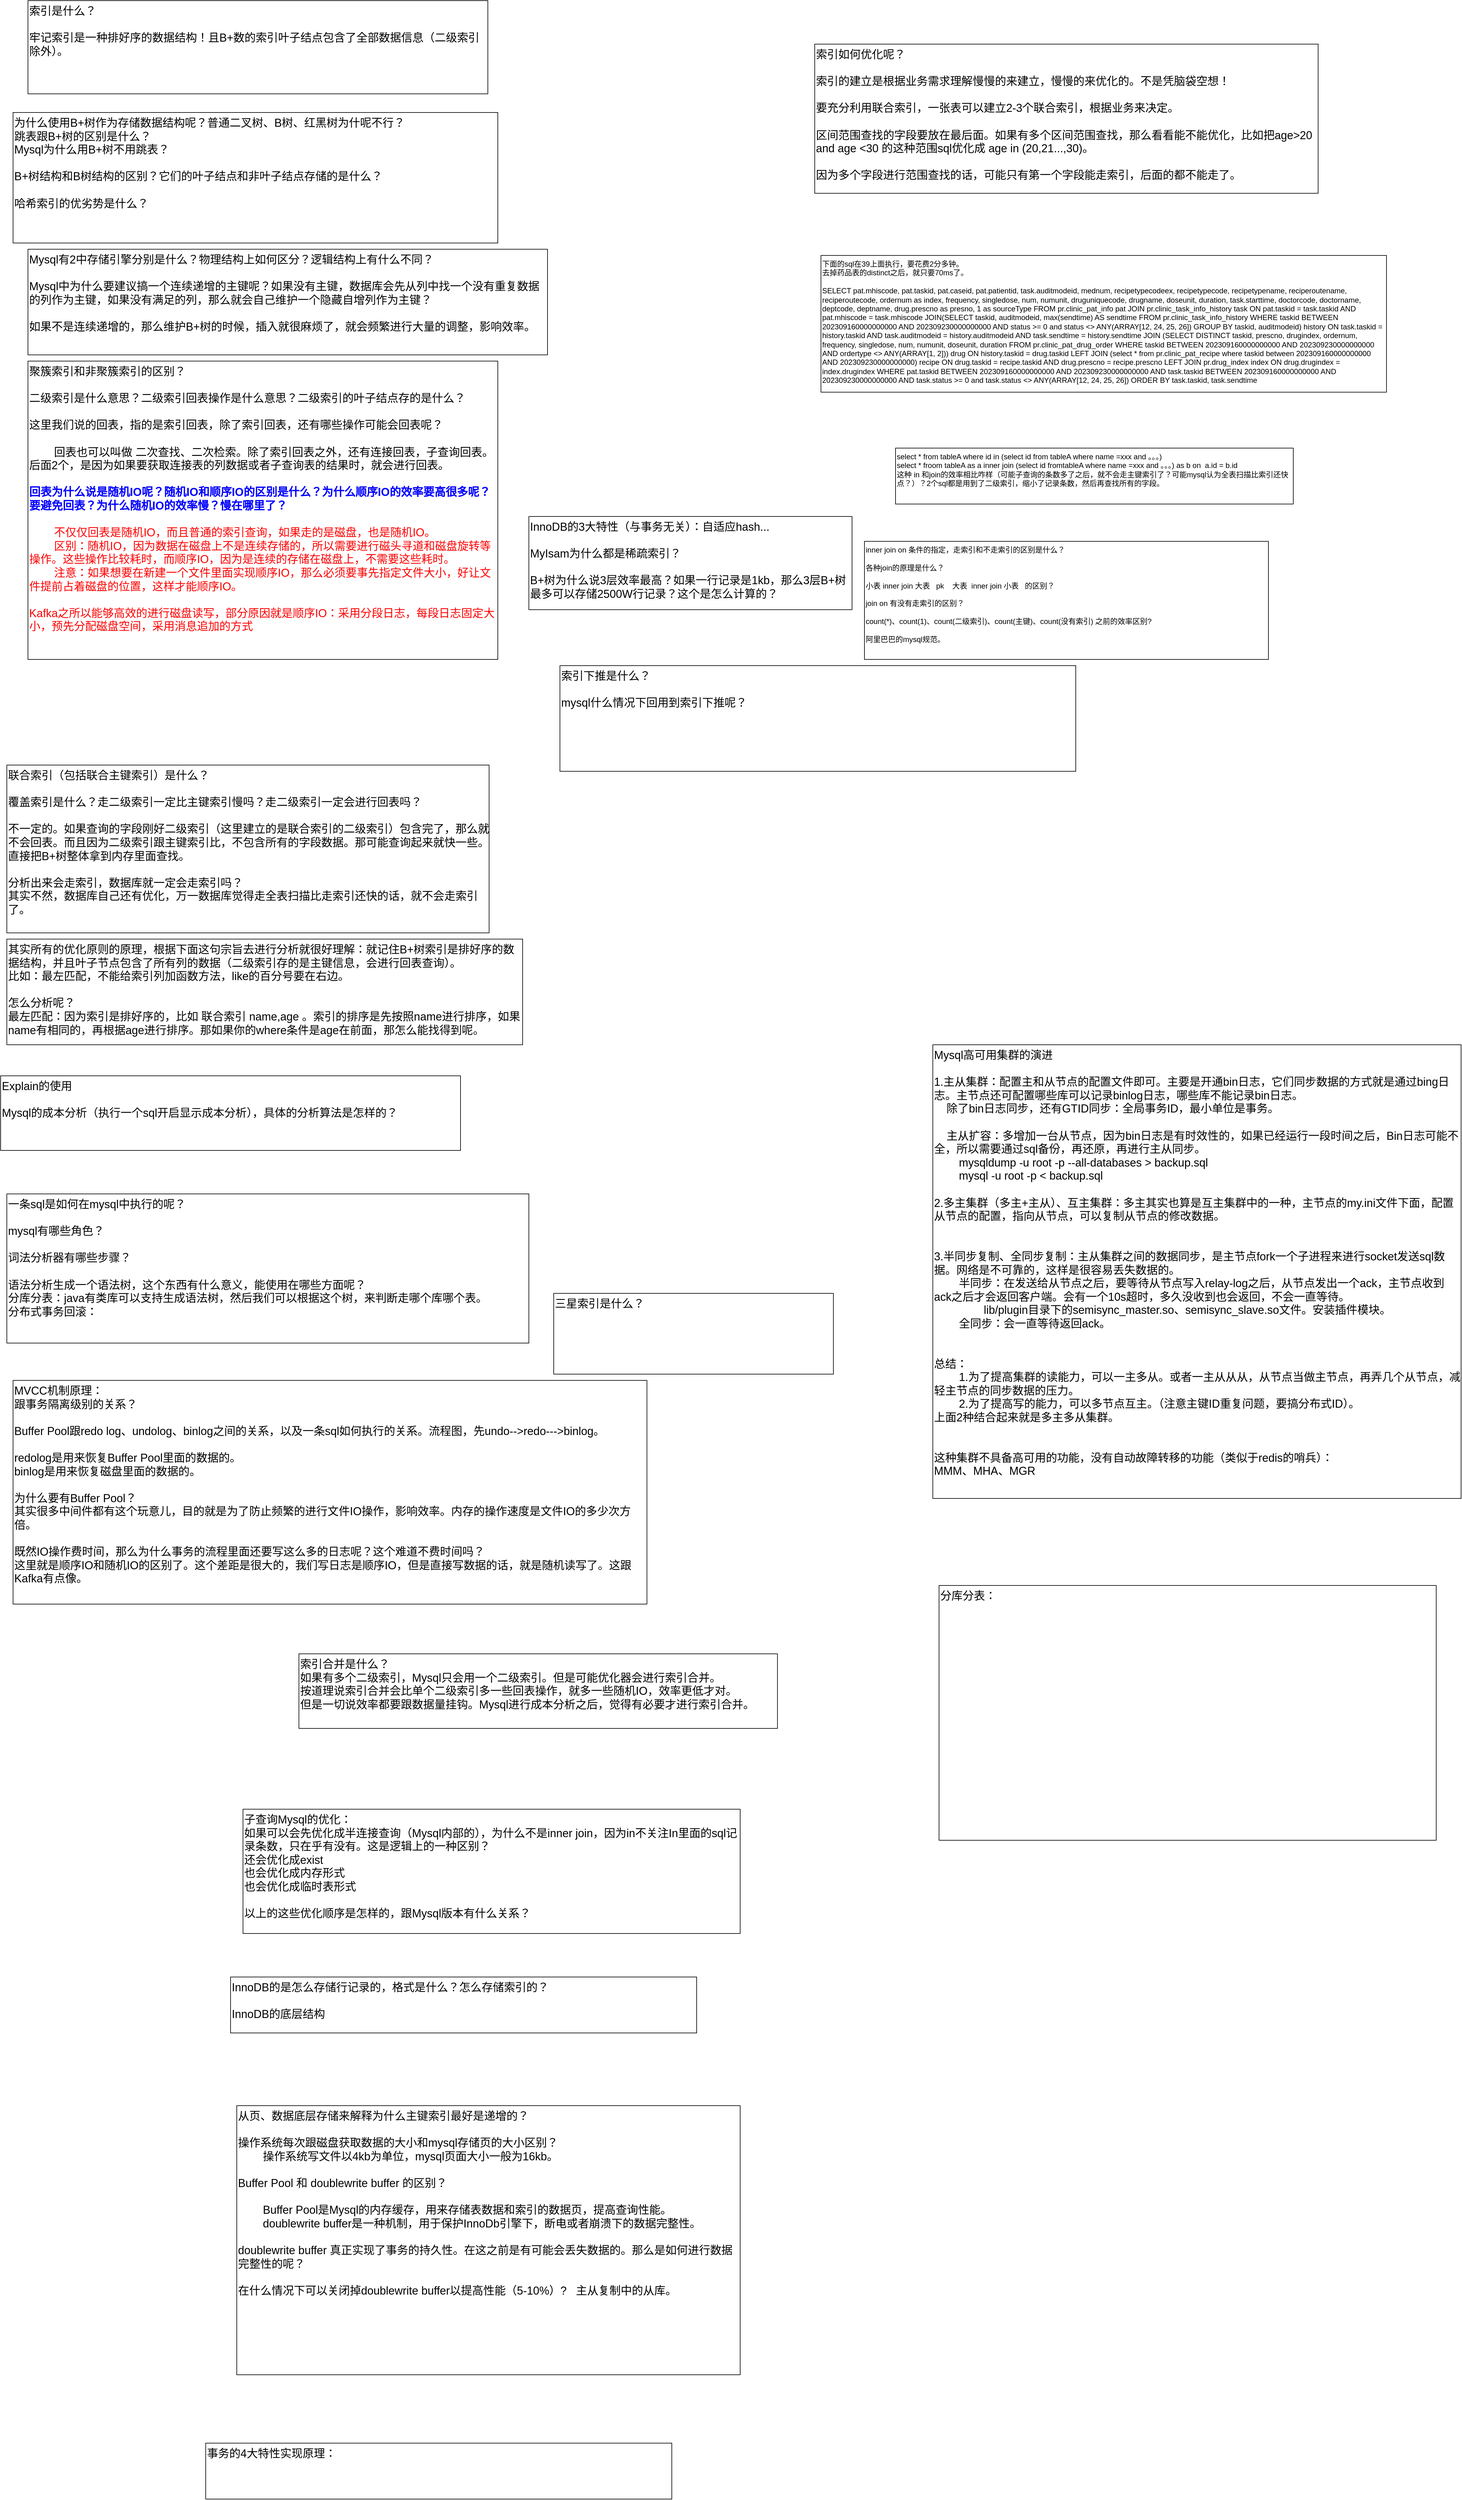 <mxfile version="22.1.7" type="github">
  <diagram name="第 1 页" id="L6XU-YJSm6NN8EeBNm4k">
    <mxGraphModel dx="1434" dy="1927" grid="1" gridSize="10" guides="1" tooltips="1" connect="1" arrows="1" fold="1" page="1" pageScale="1" pageWidth="827" pageHeight="1169" math="0" shadow="0">
      <root>
        <mxCell id="0" />
        <mxCell id="1" parent="0" />
        <mxCell id="aYSDuqsWhtXODDXYn9be-1" value="&lt;font style=&quot;font-size: 18px;&quot;&gt;为什么使用B+树作为存储数据结构呢？普通二叉树、B树、红黑树为什呢不行？&lt;br&gt;跳表跟B+树的区别是什么？&lt;br style=&quot;border-color: var(--border-color);&quot;&gt;&lt;span style=&quot;&quot;&gt;Mysql为什么用B+树不用跳表？&lt;/span&gt;&lt;br&gt;&lt;br&gt;B+树结构和B树结构的区别？它们的叶子结点和非叶子结点存储的是什么？&lt;br&gt;&lt;br&gt;哈希索引的优劣势是什么？&lt;br&gt;&lt;br&gt;&lt;/font&gt;" style="rounded=0;whiteSpace=wrap;html=1;verticalAlign=top;align=left;" parent="1" vertex="1">
          <mxGeometry x="20" y="20" width="780" height="210" as="geometry" />
        </mxCell>
        <mxCell id="aYSDuqsWhtXODDXYn9be-2" value="&lt;font style=&quot;font-size: 18px;&quot;&gt;Mysql有2中存储引擎分别是什么？物理结构上如何区分？逻辑结构上有什么不同？&lt;br&gt;&lt;br&gt;Mysql中为什么要建议搞一个连续递增的主键呢？如果没有主键，数据库会先从列中找一个没有重复数据的列作为主键，如果没有满足的列，那么就会自己维护一个隐藏自增列作为主键？&lt;br&gt;&lt;br&gt;如果不是连续递增的，那么维护B+树的时候，插入就很麻烦了，就会频繁进行大量的调整，影响效率。&lt;br&gt;&lt;/font&gt;" style="rounded=0;whiteSpace=wrap;html=1;verticalAlign=top;align=left;" parent="1" vertex="1">
          <mxGeometry x="44" y="240" width="836" height="170" as="geometry" />
        </mxCell>
        <mxCell id="aYSDuqsWhtXODDXYn9be-3" value="&lt;font style=&quot;font-size: 18px;&quot;&gt;聚簇索引和非聚簇索引的区别？&lt;br&gt;&lt;br&gt;二级索引是什么意思？二级索引回表操作是什么意思？二级索引的叶子结点存的是什么？&lt;br&gt;&lt;br&gt;这里我们说的回表，指的是索引回表，除了索引回表，还有哪些操作可能会回表呢？&lt;br&gt;&lt;br&gt;&lt;span style=&quot;white-space: pre;&quot;&gt;&#x9;&lt;/span&gt;回表也可以叫做 二次查找、二次检索。除了索引回表之外，还有连接回表，子查询回表。后面2个，是因为如果要获取连接表的列数据或者子查询表的结果时，就会进行回表。&lt;br&gt;&lt;br&gt;&lt;b&gt;&lt;font color=&quot;#0000ff&quot;&gt;回表为什么说是随机IO呢？随机IO和顺序IO的区别是什么？为什么顺序IO的效率要高很多呢？要避免回表？为什么随机IO的效率慢？慢在哪里了？&lt;/font&gt;&lt;/b&gt;&lt;br&gt;&lt;span style=&quot;white-space: pre;&quot;&gt;&#x9;&lt;/span&gt;&lt;br&gt;&lt;span style=&quot;white-space: pre;&quot;&gt;&#x9;&lt;/span&gt;&lt;font color=&quot;#ff0000&quot;&gt;不仅仅回表是随机IO，而且普通的索引查询，如果走的是磁盘，也是随机IO。&lt;br&gt;&lt;span style=&quot;white-space: pre;&quot;&gt;&#x9;&lt;/span&gt;区别：随机IO，因为数据在磁盘上不是连续存储的，所以需要进行磁头寻道和磁盘旋转等操作。这些操作比较耗时，而顺序IO，因为是连续的存储在磁盘上，不需要这些耗时。&lt;br&gt;&lt;span style=&quot;white-space: pre;&quot;&gt;&#x9;&lt;/span&gt;注意：如果想要在新建一个文件里面实现顺序IO，那么必须要事先指定文件大小，好让文件提前占着磁盘的位置，这样才能顺序IO。&lt;br&gt;&lt;br&gt;Kafka之所以能够高效的进行磁盘读写，部分原因就是顺序IO：采用分段日志，每段日志固定大小，预先分配磁盘空间，采用消息追加的方式&lt;/font&gt;&lt;br&gt;&lt;/font&gt;" style="rounded=0;whiteSpace=wrap;html=1;verticalAlign=top;align=left;" parent="1" vertex="1">
          <mxGeometry x="44" y="420" width="756" height="480" as="geometry" />
        </mxCell>
        <mxCell id="DzlcBEAfJtIRjQRNxWo9-1" value="&lt;font style=&quot;font-size: 18px;&quot;&gt;Explain的使用&lt;br&gt;&lt;br&gt;Mysql的成本分析（执行一个sql开启显示成本分析），具体的分析算法是怎样的？&lt;br&gt;&lt;/font&gt;" style="rounded=0;whiteSpace=wrap;html=1;verticalAlign=top;align=left;" parent="1" vertex="1">
          <mxGeometry y="1570" width="740" height="120" as="geometry" />
        </mxCell>
        <mxCell id="PFGi73NgZuRSLPyA7w7K-1" value="&lt;font style=&quot;font-size: 18px;&quot;&gt;联合索引（包括联合主键索引）是什么？&lt;br&gt;&lt;br&gt;覆盖索引是什么？走二级索引一定比主键索引慢吗？走二级索引一定会进行回表吗？&lt;br&gt;&lt;br&gt;不一定的。如果查询的字段刚好二级索引（这里建立的是联合索引的二级索引）包含完了，那么就不会回表。而且因为二级索引跟主键索引比，不包含所有的字段数据。那可能查询起来就快一些。直接把B+树整体拿到内存里面查找。&lt;br&gt;&lt;br&gt;分析出来会走索引，数据库就一定会走索引吗？&lt;br&gt;其实不然，数据库自己还有优化，万一数据库觉得走全表扫描比走索引还快的话，就不会走索引了。&lt;br&gt;&lt;br&gt;&lt;br&gt;&lt;/font&gt;" style="rounded=0;whiteSpace=wrap;html=1;verticalAlign=top;align=left;" parent="1" vertex="1">
          <mxGeometry x="10" y="1070" width="776" height="270" as="geometry" />
        </mxCell>
        <mxCell id="PFGi73NgZuRSLPyA7w7K-2" value="&lt;font style=&quot;font-size: 18px;&quot;&gt;索引是什么？&lt;br&gt;&lt;br&gt;牢记索引是一种排好序的数据结构！且B+数的索引叶子结点包含了全部数据信息（二级索引除外）。&lt;br&gt;&lt;/font&gt;" style="rounded=0;whiteSpace=wrap;html=1;verticalAlign=top;align=left;" parent="1" vertex="1">
          <mxGeometry x="44" y="-160" width="740" height="150" as="geometry" />
        </mxCell>
        <mxCell id="PFGi73NgZuRSLPyA7w7K-3" value="&lt;font style=&quot;font-size: 18px;&quot;&gt;其实所有的优化原则的原理，根据下面这句宗旨去进行分析就很好理解：就记住B+树索引是排好序的数据结构，并且叶子节点包含了所有列的数据（二级索引存的是主键信息，会进行回表查询）。&lt;br style=&quot;border-color: var(--border-color);&quot;&gt;比如：最左匹配，不能给索引列加函数方法，like的百分号要在右边。&lt;br&gt;&lt;br style=&quot;border-color: var(--border-color);&quot;&gt;怎么分析呢？&lt;br style=&quot;border-color: var(--border-color);&quot;&gt;最左匹配：因为索引是排好序的，比如 联合索引 name,age 。索引的排序是先按照name进行排序，如果name有相同的，再根据age进行排序。那如果你的where条件是age在前面，那怎么能找得到呢。&lt;br&gt;&lt;/font&gt;" style="rounded=0;whiteSpace=wrap;html=1;verticalAlign=top;align=left;" parent="1" vertex="1">
          <mxGeometry x="10" y="1350" width="830" height="170" as="geometry" />
        </mxCell>
        <mxCell id="r750OqilGSKwBD_I3ron-2" value="&lt;font style=&quot;font-size: 18px;&quot;&gt;索引下推是什么？&lt;br&gt;&lt;br&gt;mysql什么情况下回用到索引下推呢？&lt;br&gt;&lt;/font&gt;" style="rounded=0;whiteSpace=wrap;html=1;verticalAlign=top;align=left;" parent="1" vertex="1">
          <mxGeometry x="900" y="910" width="830" height="170" as="geometry" />
        </mxCell>
        <mxCell id="r750OqilGSKwBD_I3ron-3" value="&lt;font style=&quot;font-size: 18px;&quot;&gt;一条sql是如何在mysql中执行的呢？&lt;br&gt;&lt;br&gt;mysql有哪些角色？&lt;br&gt;&lt;br&gt;词法分析器有哪些步骤？&lt;br&gt;&lt;br&gt;语法分析生成一个语法树，这个东西有什么意义，能使用在哪些方面呢？&lt;br&gt;分库分表：java有类库可以支持生成语法树，然后我们可以根据这个树，来判断走哪个库哪个表。&lt;br&gt;分布式事务回滚：&lt;br&gt;&lt;/font&gt;" style="rounded=0;whiteSpace=wrap;html=1;verticalAlign=top;align=left;" parent="1" vertex="1">
          <mxGeometry x="10" y="1760" width="840" height="240" as="geometry" />
        </mxCell>
        <mxCell id="MdRjEa7SP88yfNxcg5VE-1" value="&lt;font style=&quot;font-size: 18px;&quot;&gt;索引如何优化呢？&lt;br&gt;&lt;br&gt;索引的建立是根据业务需求理解慢慢的来建立，慢慢的来优化的。不是凭脑袋空想！&lt;br&gt;&lt;br&gt;要充分利用联合索引，一张表可以建立2-3个联合索引，根据业务来决定。&lt;br&gt;&lt;br&gt;区间范围查找的字段要放在最后面。如果有多个区间范围查找，那么看看能不能优化，比如把age&amp;gt;20 and age &amp;lt;30 的这种范围sql优化成 age in (20,21...,30)。&lt;br&gt;&lt;br&gt;因为多个字段进行范围查找的话，可能只有第一个字段能走索引，后面的都不能走了。&lt;br&gt;&lt;/font&gt;" style="rounded=0;whiteSpace=wrap;html=1;verticalAlign=top;align=left;" parent="1" vertex="1">
          <mxGeometry x="1310" y="-90" width="810" height="240" as="geometry" />
        </mxCell>
        <mxCell id="MdRjEa7SP88yfNxcg5VE-2" value="下面的sql在39上面执行，要花费2分多钟。&lt;br&gt;去掉药品表的distinct之后，就只要70ms了。&lt;br&gt;&lt;br&gt;SELECT pat.mhiscode, pat.taskid, pat.caseid, pat.patientid, task.auditmodeid, mednum, recipetypecodeex, recipetypecode, recipetypename, reciperoutename, reciperoutecode, ordernum as index, frequency, singledose, num, numunit, druguniquecode, drugname, doseunit, duration, task.starttime, doctorcode, doctorname, deptcode, deptname, drug.prescno as presno, 1 as sourceType FROM pr.clinic_pat_info pat JOIN pr.clinic_task_info_history task ON pat.taskid = task.taskid AND pat.mhiscode = task.mhiscode JOIN(SELECT taskid, auditmodeid, max(sendtime) AS sendtime FROM pr.clinic_task_info_history WHERE taskid BETWEEN 202309160000000000 AND 202309230000000000 AND status &amp;gt;= 0 and status &amp;lt;&amp;gt; ANY(ARRAY[12, 24, 25, 26]) GROUP BY taskid, auditmodeid) history ON task.taskid = history.taskid AND task.auditmodeid = history.auditmodeid AND task.sendtime = history.sendtime JOIN (SELECT DISTINCT taskid, prescno, drugindex, ordernum, frequency, singledose, num, numunit, doseunit, duration FROM pr.clinic_pat_drug_order WHERE taskid BETWEEN 202309160000000000 AND 202309230000000000 AND ordertype &amp;lt;&amp;gt; ANY(ARRAY[1, 2])) drug ON history.taskid = drug.taskid LEFT JOIN (select * from pr.clinic_pat_recipe where taskid between 202309160000000000 AND 202309230000000000) recipe ON drug.taskid = recipe.taskid AND drug.prescno = recipe.prescno LEFT JOIN pr.drug_index index ON drug.drugindex = index.drugindex WHERE pat.taskid BETWEEN 202309160000000000 AND 202309230000000000 AND task.taskid BETWEEN 202309160000000000 AND &lt;br&gt;202309230000000000 AND task.status &amp;gt;= 0 and task.status &amp;lt;&amp;gt; ANY(ARRAY[12, 24, 25, 26]) ORDER BY task.taskid, task.sendtime" style="rounded=0;whiteSpace=wrap;html=1;verticalAlign=top;align=left;" parent="1" vertex="1">
          <mxGeometry x="1320" y="250" width="910" height="220" as="geometry" />
        </mxCell>
        <mxCell id="X4JwkC8u1-y5Jrn2BpA5-1" value="select * from tableA where id in (select id from tableA where name =xxx and 。。。)&lt;br&gt;select * froom tableA as a inner join (select id fromtableA where name =xxx and 。。。) as b on&amp;nbsp; a.id = b.id&lt;br&gt;这种 in 和join的效率相比咋样（可能子查询的条数多了之后，就不会走主键索引了？可能mysql认为全表扫描比索引还快点？）？2个sql都是用到了二级索引，缩小了记录条数，然后再查找所有的字段。" style="rounded=0;whiteSpace=wrap;html=1;verticalAlign=top;align=left;" parent="1" vertex="1">
          <mxGeometry x="1440" y="560" width="640" height="90" as="geometry" />
        </mxCell>
        <mxCell id="X4JwkC8u1-y5Jrn2BpA5-2" value="inner join on 条件的指定，走索引和不走索引的区别是什么？&lt;br&gt;&lt;br&gt;各种join的原理是什么？&lt;br&gt;&lt;br&gt;小表 inner join 大表&amp;nbsp; &amp;nbsp;pk&amp;nbsp; &amp;nbsp; 大表&amp;nbsp; inner join 小表&amp;nbsp; &amp;nbsp;的区别？&lt;br&gt;&lt;br&gt;join on 有没有走索引的区别？&lt;br&gt;&lt;br&gt;count(*)、count(1)、count(二级索引)、count(主键)、count(没有索引) 之前的效率区别?&lt;br&gt;&lt;br&gt;阿里巴巴的mysql规范。" style="rounded=0;whiteSpace=wrap;html=1;verticalAlign=top;align=left;" parent="1" vertex="1">
          <mxGeometry x="1390" y="710" width="650" height="190" as="geometry" />
        </mxCell>
        <mxCell id="1pvLfjOu5_eiv0kYw-xj-1" value="&lt;font style=&quot;font-size: 18px;&quot;&gt;MVCC机制原理：&lt;br&gt;跟事务隔离级别的关系？&lt;br&gt;&lt;br&gt;Buffer Pool跟redo log、undolog、binlog之间的关系，以及一条sql如何执行的关系。流程图，先undo--&amp;gt;redo---&amp;gt;binlog。&lt;br&gt;&lt;br&gt;redolog是用来恢复Buffer Pool里面的数据的。&lt;br&gt;binlog是用来恢复磁盘里面的数据的。&lt;br&gt;&lt;br&gt;为什么要有Buffer Pool？&lt;br&gt;其实很多中间件都有这个玩意儿，目的就是为了防止频繁的进行文件IO操作，影响效率。内存的操作速度是文件IO的多少次方倍。&lt;br&gt;&lt;br&gt;既然IO操作费时间，那么为什么事务的流程里面还要写这么多的日志呢？这个难道不费时间吗？&lt;br&gt;这里就是顺序IO和随机IO的区别了。这个差距是很大的，我们写日志是顺序IO，但是直接写数据的话，就是随机读写了。这跟Kafka有点像。&lt;br&gt;&lt;br&gt;&lt;/font&gt;" style="rounded=0;whiteSpace=wrap;html=1;verticalAlign=top;align=left;" parent="1" vertex="1">
          <mxGeometry x="20" y="2060" width="1020" height="360" as="geometry" />
        </mxCell>
        <mxCell id="DgoiZzh3QHl1QlPg7UnV-1" value="&lt;font style=&quot;font-size: 18px;&quot;&gt;InnoDB的3大特性（与事务无关）：自适应hash...&lt;br&gt;&lt;br&gt;MyIsam为什么都是稀疏索引？&lt;br&gt;&lt;br&gt;B+树为什么说3层效率最高？如果一行记录是1kb，那么3层B+树最多可以存储2500W行记录？这个是怎么计算的？&lt;br&gt;&lt;/font&gt;" style="rounded=0;whiteSpace=wrap;html=1;verticalAlign=top;align=left;" parent="1" vertex="1">
          <mxGeometry x="850" y="670" width="520" height="150" as="geometry" />
        </mxCell>
        <mxCell id="DgoiZzh3QHl1QlPg7UnV-3" value="&lt;font style=&quot;font-size: 18px;&quot;&gt;三星索引是什么？&lt;br&gt;&lt;br&gt;&lt;/font&gt;" style="rounded=0;whiteSpace=wrap;html=1;verticalAlign=top;align=left;" parent="1" vertex="1">
          <mxGeometry x="890" y="1920" width="450" height="130" as="geometry" />
        </mxCell>
        <mxCell id="TDYWAo7VMzj91rLCB7Ix-1" value="&lt;font style=&quot;font-size: 18px;&quot;&gt;索引合并是什么？&lt;br&gt;如果有多个二级索引，Mysql只会用一个二级索引。但是可能优化器会进行索引合并。&lt;br&gt;按道理说索引合并会比单个二级索引多一些回表操作，就多一些随机IO，效率更低才对。&lt;br&gt;但是一切说效率都要跟数据量挂钩。Mysql进行成本分析之后，觉得有必要才进行索引合并。&lt;br&gt;&lt;/font&gt;" style="rounded=0;whiteSpace=wrap;html=1;verticalAlign=top;align=left;" parent="1" vertex="1">
          <mxGeometry x="480" y="2500" width="770" height="120" as="geometry" />
        </mxCell>
        <mxCell id="9TrS2JWGWcBnD62vof_O-1" value="&lt;font style=&quot;font-size: 18px;&quot;&gt;子查询Mysql的优化：&lt;br&gt;如果可以会先优化成半连接查询（Mysql内部的），为什么不是inner join，因为in不关注In里面的sql记录条数，只在乎有没有。这是逻辑上的一种区别？&lt;br&gt;还会优化成exist&lt;br&gt;也会优化成内存形式&lt;br&gt;也会优化成临时表形式&lt;br&gt;&lt;br&gt;以上的这些优化顺序是怎样的，跟Mysql版本有什么关系？&lt;br&gt;&lt;/font&gt;" style="rounded=0;whiteSpace=wrap;html=1;verticalAlign=top;align=left;" parent="1" vertex="1">
          <mxGeometry x="390" y="2750" width="800" height="200" as="geometry" />
        </mxCell>
        <mxCell id="9TrS2JWGWcBnD62vof_O-2" value="&lt;font style=&quot;font-size: 18px;&quot;&gt;InnoDB的是怎么存储行记录的，格式是什么？怎么存储索引的？&lt;br&gt;&lt;br&gt;InnoDB的底层结构&lt;br&gt;&lt;/font&gt;" style="rounded=0;whiteSpace=wrap;html=1;verticalAlign=top;align=left;" parent="1" vertex="1">
          <mxGeometry x="370" y="3020" width="750" height="90" as="geometry" />
        </mxCell>
        <mxCell id="dTx3rwTkO2r90H_nULGv-1" value="&lt;font style=&quot;font-size: 18px;&quot;&gt;从页、数据底层存储来解释为什么主键索引最好是递增的？&lt;br&gt;&lt;br&gt;操作系统每次跟磁盘获取数据的大小和mysql存储页的大小区别？&lt;br&gt;&lt;span style=&quot;white-space: pre;&quot;&gt;&#x9;&lt;/span&gt;操作系统写文件以4kb为单位，mysql页面大小一般为16kb。&lt;br&gt;&lt;br&gt;Buffer Pool 和 doublewrite buffer 的区别？&lt;br&gt;&lt;br&gt;&lt;span style=&quot;white-space: pre;&quot;&gt;&#x9;&lt;/span&gt;Buffer Pool是Mysql的内存缓存，用来存储表数据和索引的数据页，提高查询性能。&lt;br&gt;&lt;span style=&quot;white-space: pre;&quot;&gt;&#x9;&lt;/span&gt;doublewrite buffer是一种机制，用于保护InnoDb引擎下，断电或者崩溃下的数据完整性。&lt;br&gt;&lt;br&gt;doublewrite buffer 真正实现了事务的持久性。在这之前是有可能会丢失数据的。那么是如何进行数据完整性的呢？&lt;br&gt;&lt;br&gt;在什么情况下可以关闭掉doublewrite buffer以提高性能（5-10%）?&amp;nbsp; &amp;nbsp;主从复制中的从库。&lt;br&gt;&lt;br&gt;&lt;/font&gt;" style="rounded=0;whiteSpace=wrap;html=1;verticalAlign=top;align=left;" parent="1" vertex="1">
          <mxGeometry x="380" y="3227" width="810" height="433" as="geometry" />
        </mxCell>
        <mxCell id="N1tSuVbC6mHXAO_MOer2-1" value="&lt;font style=&quot;font-size: 18px;&quot;&gt;事务的4大特性实现原理：&lt;br&gt;&lt;/font&gt;" style="rounded=0;whiteSpace=wrap;html=1;verticalAlign=top;align=left;" parent="1" vertex="1">
          <mxGeometry x="330" y="3770" width="750" height="90" as="geometry" />
        </mxCell>
        <mxCell id="ICJE7UBgEt_on30tJHNk-1" value="&lt;font style=&quot;font-size: 18px;&quot;&gt;Mysql高可用集群的演进&lt;br&gt;&lt;br&gt;1.主从集群：配置主和从节点的配置文件即可。主要是开通bin日志，它们同步数据的方式就是通过bing日志。主节点还可配置哪些库可以记录binlog日志，哪些库不能记录bin日志。&lt;br&gt;&lt;span style=&quot;&quot;&gt;&lt;span style=&quot;&quot;&gt;&amp;nbsp;&amp;nbsp;&amp;nbsp;&amp;nbsp;&lt;/span&gt;&lt;/span&gt;除了bin日志同步，还有GTID同步：全局事务ID，最小单位是事务。&lt;br&gt;&lt;br&gt;&lt;span style=&quot;&quot;&gt;&lt;span style=&quot;&quot;&gt;&amp;nbsp;&amp;nbsp;&amp;nbsp;&amp;nbsp;&lt;/span&gt;&lt;/span&gt;主从扩容：多增加一台从节点，因为bin日志是有时效性的，如果已经运行一段时间之后，Bin日志可能不全，所以需要通过sql备份，再还原，再进行主从同步。&lt;br&gt;&lt;span style=&quot;&quot;&gt;&lt;span style=&quot;&quot;&gt;&amp;nbsp;&amp;nbsp;&amp;nbsp;&amp;nbsp;&lt;/span&gt;&lt;/span&gt;&lt;span style=&quot;&quot;&gt;&lt;span style=&quot;&quot;&gt;&amp;nbsp;&amp;nbsp;&amp;nbsp;&amp;nbsp;&lt;/span&gt;&lt;/span&gt;mysqldump -u root -p --all-databases &amp;gt; backup.sql&amp;nbsp;&lt;br&gt;&lt;span style=&quot;&quot;&gt;&lt;span style=&quot;white-space: pre;&quot;&gt;&amp;nbsp;&amp;nbsp;&amp;nbsp;&amp;nbsp;&lt;span style=&quot;white-space: pre;&quot;&gt;&#x9;&lt;/span&gt;&lt;/span&gt;&lt;/span&gt;mysql -u root -p &amp;lt; backup.sql&lt;br&gt;&lt;br&gt;2.多主集群（多主+主从）、互主集群：多主其实也算是互主集群中的一种，主节点的my.ini文件下面，配置从节点的配置，指向从节点，可以复制从节点的修改数据。&lt;br&gt;&lt;br&gt;&lt;br&gt;3.半同步复制、全同步复制：主从集群之间的数据同步，是主节点fork一个子进程来进行socket发送sql数据。网络是不可靠的，这样是很容易丢失数据的。&lt;br&gt;&lt;span style=&quot;white-space: pre;&quot;&gt;&#x9;&lt;/span&gt;半同步：在发送给从节点之后，要等待从节点写入relay-log之后，从节点发出一个ack，主节点收到ack之后才会返回客户端。会有一个10s超时，多久没收到也会返回，不会一直等待。&lt;br&gt;&lt;span style=&quot;white-space: pre;&quot;&gt;&#x9;&lt;/span&gt;&lt;span style=&quot;white-space: pre;&quot;&gt;&#x9;&lt;/span&gt;lib/plugin目录下的semisync_master.so、semisync_slave.so文件。安装插件模块。&lt;br&gt;&lt;span style=&quot;white-space: pre;&quot;&gt;&#x9;&lt;/span&gt;全同步：会一直等待返回ack。&lt;br&gt;&lt;br&gt;&lt;br&gt;总结：&lt;br&gt;&lt;span style=&quot;white-space: pre;&quot;&gt;&#x9;&lt;/span&gt;1.为了提高集群的读能力，可以一主多从。或者一主从从从，从节点当做主节点，再弄几个从节点，减轻主节点的同步数据的压力。&lt;br&gt;&lt;span style=&quot;white-space: pre;&quot;&gt;&#x9;&lt;/span&gt;2.为了提高写的能力，可以多节点互主。（注意主键ID重复问题，要搞分布式ID）。&lt;br&gt;上面2种结合起来就是多主多从集群。&lt;br&gt;&lt;br&gt;&lt;br&gt;这种集群不具备高可用的功能，没有自动故障转移的功能（类似于redis的哨兵）：&lt;br&gt;MMM、MHA、MGR&lt;br&gt;&lt;br&gt;&lt;br&gt;&lt;br&gt;&lt;/font&gt;" style="rounded=0;whiteSpace=wrap;html=1;verticalAlign=top;align=left;" vertex="1" parent="1">
          <mxGeometry x="1500" y="1520" width="850" height="730" as="geometry" />
        </mxCell>
        <mxCell id="ICJE7UBgEt_on30tJHNk-2" value="&lt;font style=&quot;font-size: 18px;&quot;&gt;分库分表：&lt;br&gt;&lt;br&gt;&lt;/font&gt;" style="rounded=0;whiteSpace=wrap;html=1;verticalAlign=top;align=left;" vertex="1" parent="1">
          <mxGeometry x="1510" y="2390" width="800" height="410" as="geometry" />
        </mxCell>
      </root>
    </mxGraphModel>
  </diagram>
</mxfile>

